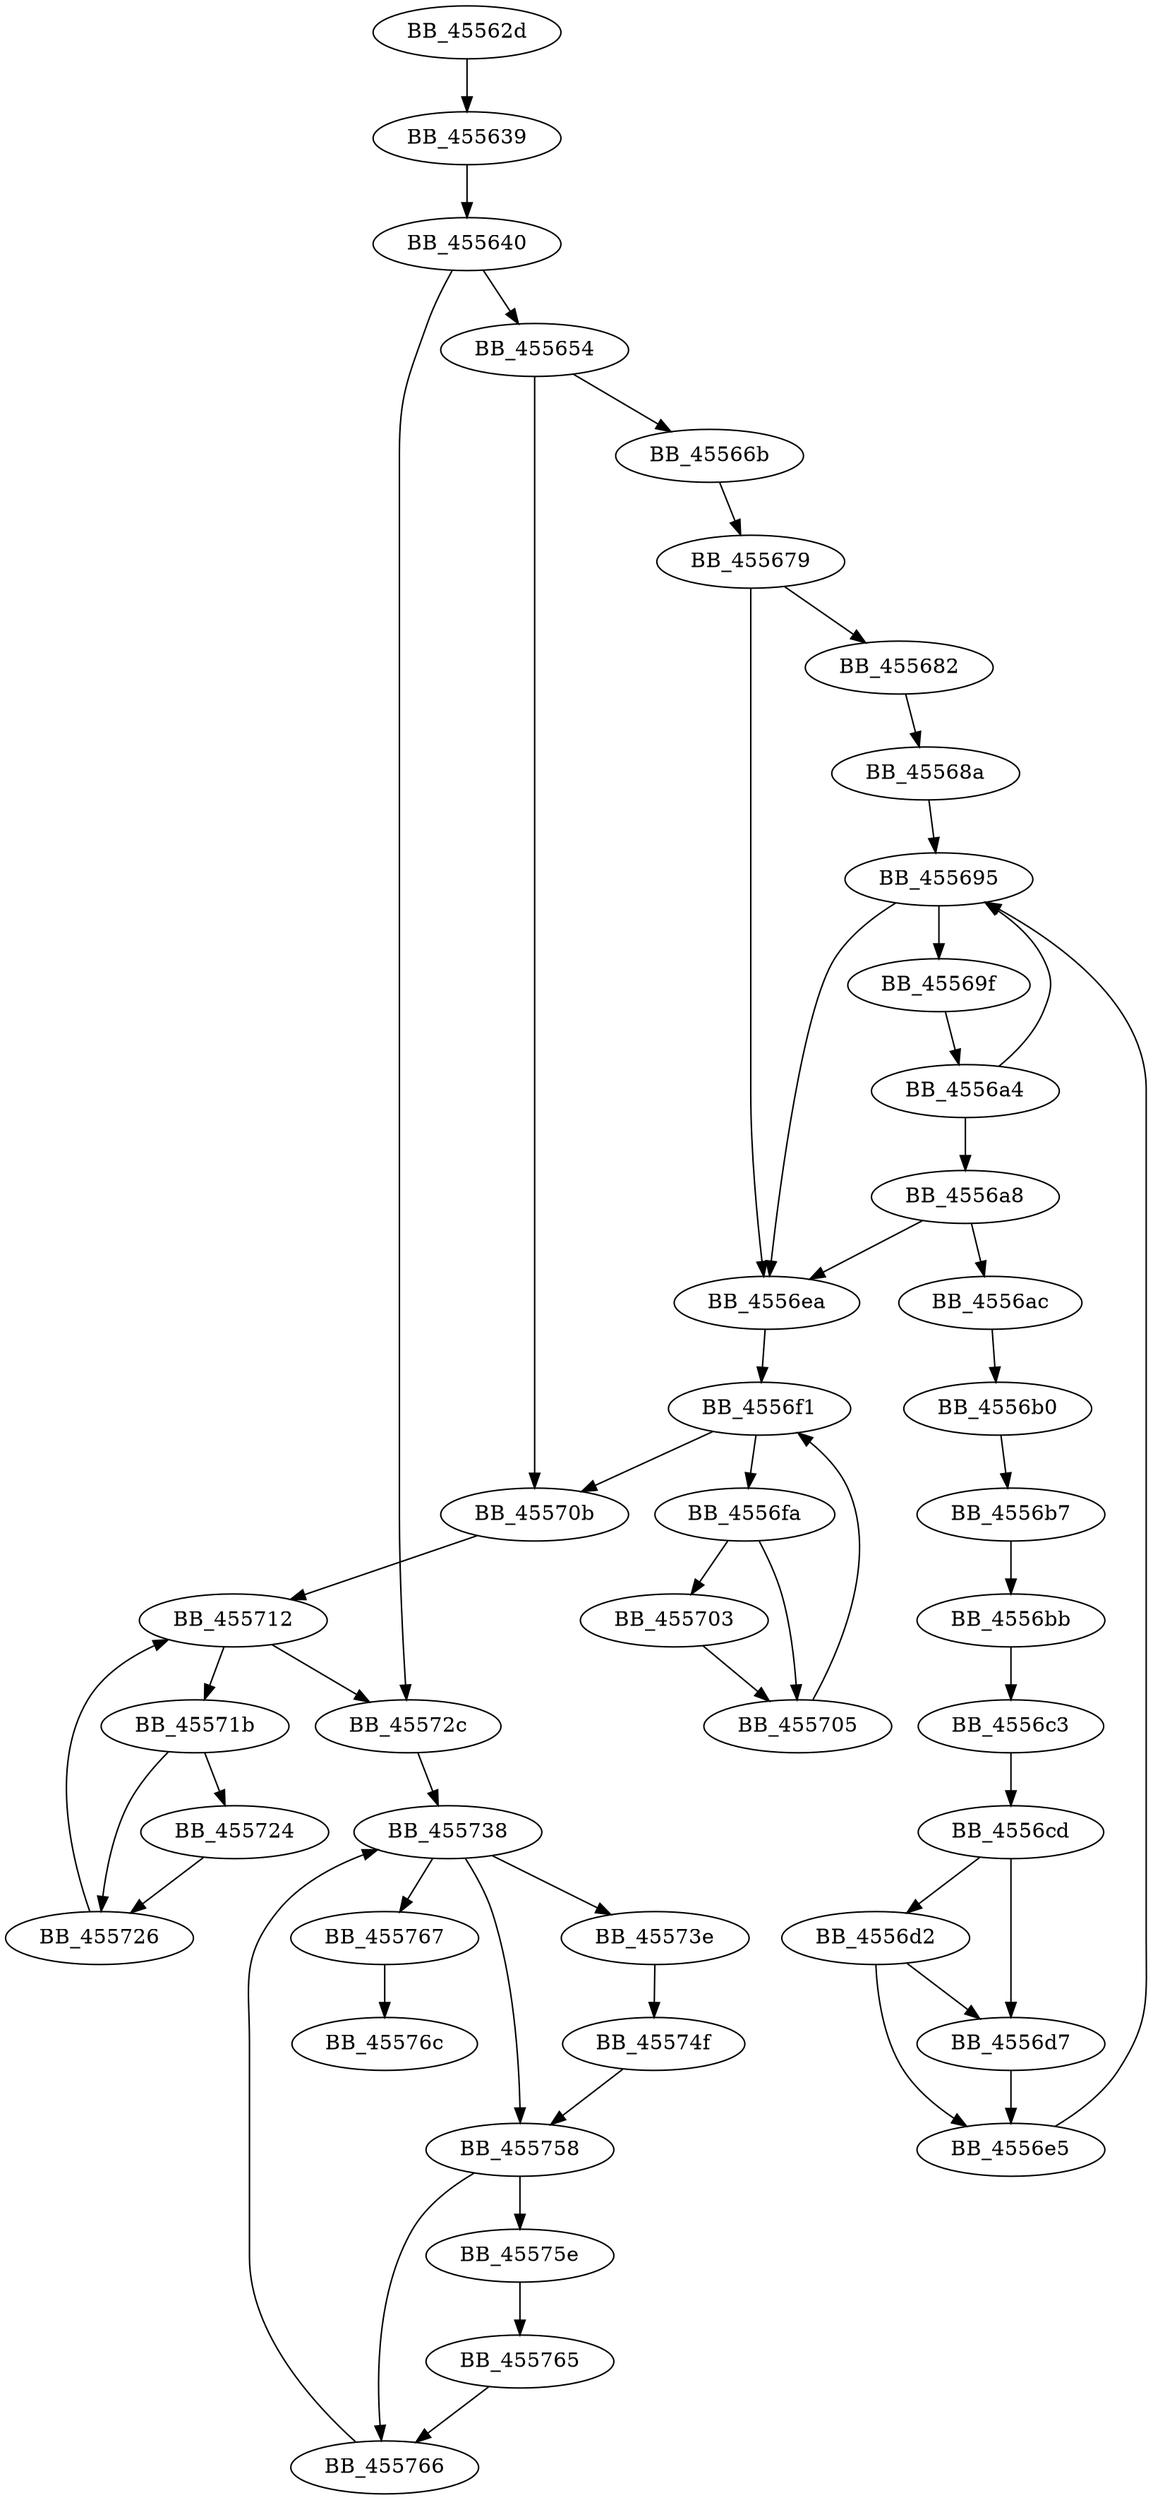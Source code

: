 DiGraph sub_45562D{
BB_45562d->BB_455639
BB_455639->BB_455640
BB_455640->BB_455654
BB_455640->BB_45572c
BB_455654->BB_45566b
BB_455654->BB_45570b
BB_45566b->BB_455679
BB_455679->BB_455682
BB_455679->BB_4556ea
BB_455682->BB_45568a
BB_45568a->BB_455695
BB_455695->BB_45569f
BB_455695->BB_4556ea
BB_45569f->BB_4556a4
BB_4556a4->BB_455695
BB_4556a4->BB_4556a8
BB_4556a8->BB_4556ac
BB_4556a8->BB_4556ea
BB_4556ac->BB_4556b0
BB_4556b0->BB_4556b7
BB_4556b7->BB_4556bb
BB_4556bb->BB_4556c3
BB_4556c3->BB_4556cd
BB_4556cd->BB_4556d2
BB_4556cd->BB_4556d7
BB_4556d2->BB_4556d7
BB_4556d2->BB_4556e5
BB_4556d7->BB_4556e5
BB_4556e5->BB_455695
BB_4556ea->BB_4556f1
BB_4556f1->BB_4556fa
BB_4556f1->BB_45570b
BB_4556fa->BB_455703
BB_4556fa->BB_455705
BB_455703->BB_455705
BB_455705->BB_4556f1
BB_45570b->BB_455712
BB_455712->BB_45571b
BB_455712->BB_45572c
BB_45571b->BB_455724
BB_45571b->BB_455726
BB_455724->BB_455726
BB_455726->BB_455712
BB_45572c->BB_455738
BB_455738->BB_45573e
BB_455738->BB_455758
BB_455738->BB_455767
BB_45573e->BB_45574f
BB_45574f->BB_455758
BB_455758->BB_45575e
BB_455758->BB_455766
BB_45575e->BB_455765
BB_455765->BB_455766
BB_455766->BB_455738
BB_455767->BB_45576c
}
